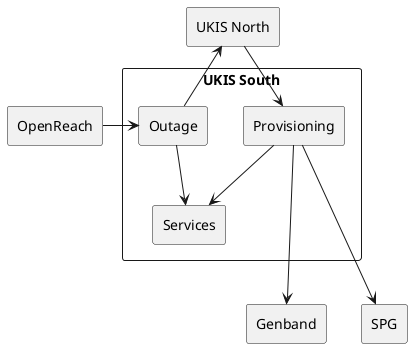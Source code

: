 @startuml
skinparam monochrome true

rectangle "UKIS North" as UkisNorth
rectangle "OpenReach"
rectangle "Genband"
rectangle "SPG"
rectangle "UKIS South" {
    rectangle "Outage"
    rectangle "Provisioning"
    rectangle "Services"
}

OpenReach->Outage
UkisNorth-->Provisioning
Outage->UkisNorth
Outage-->Services
Provisioning-->Services
Provisioning--->Genband
Provisioning--->SPG
@enduml